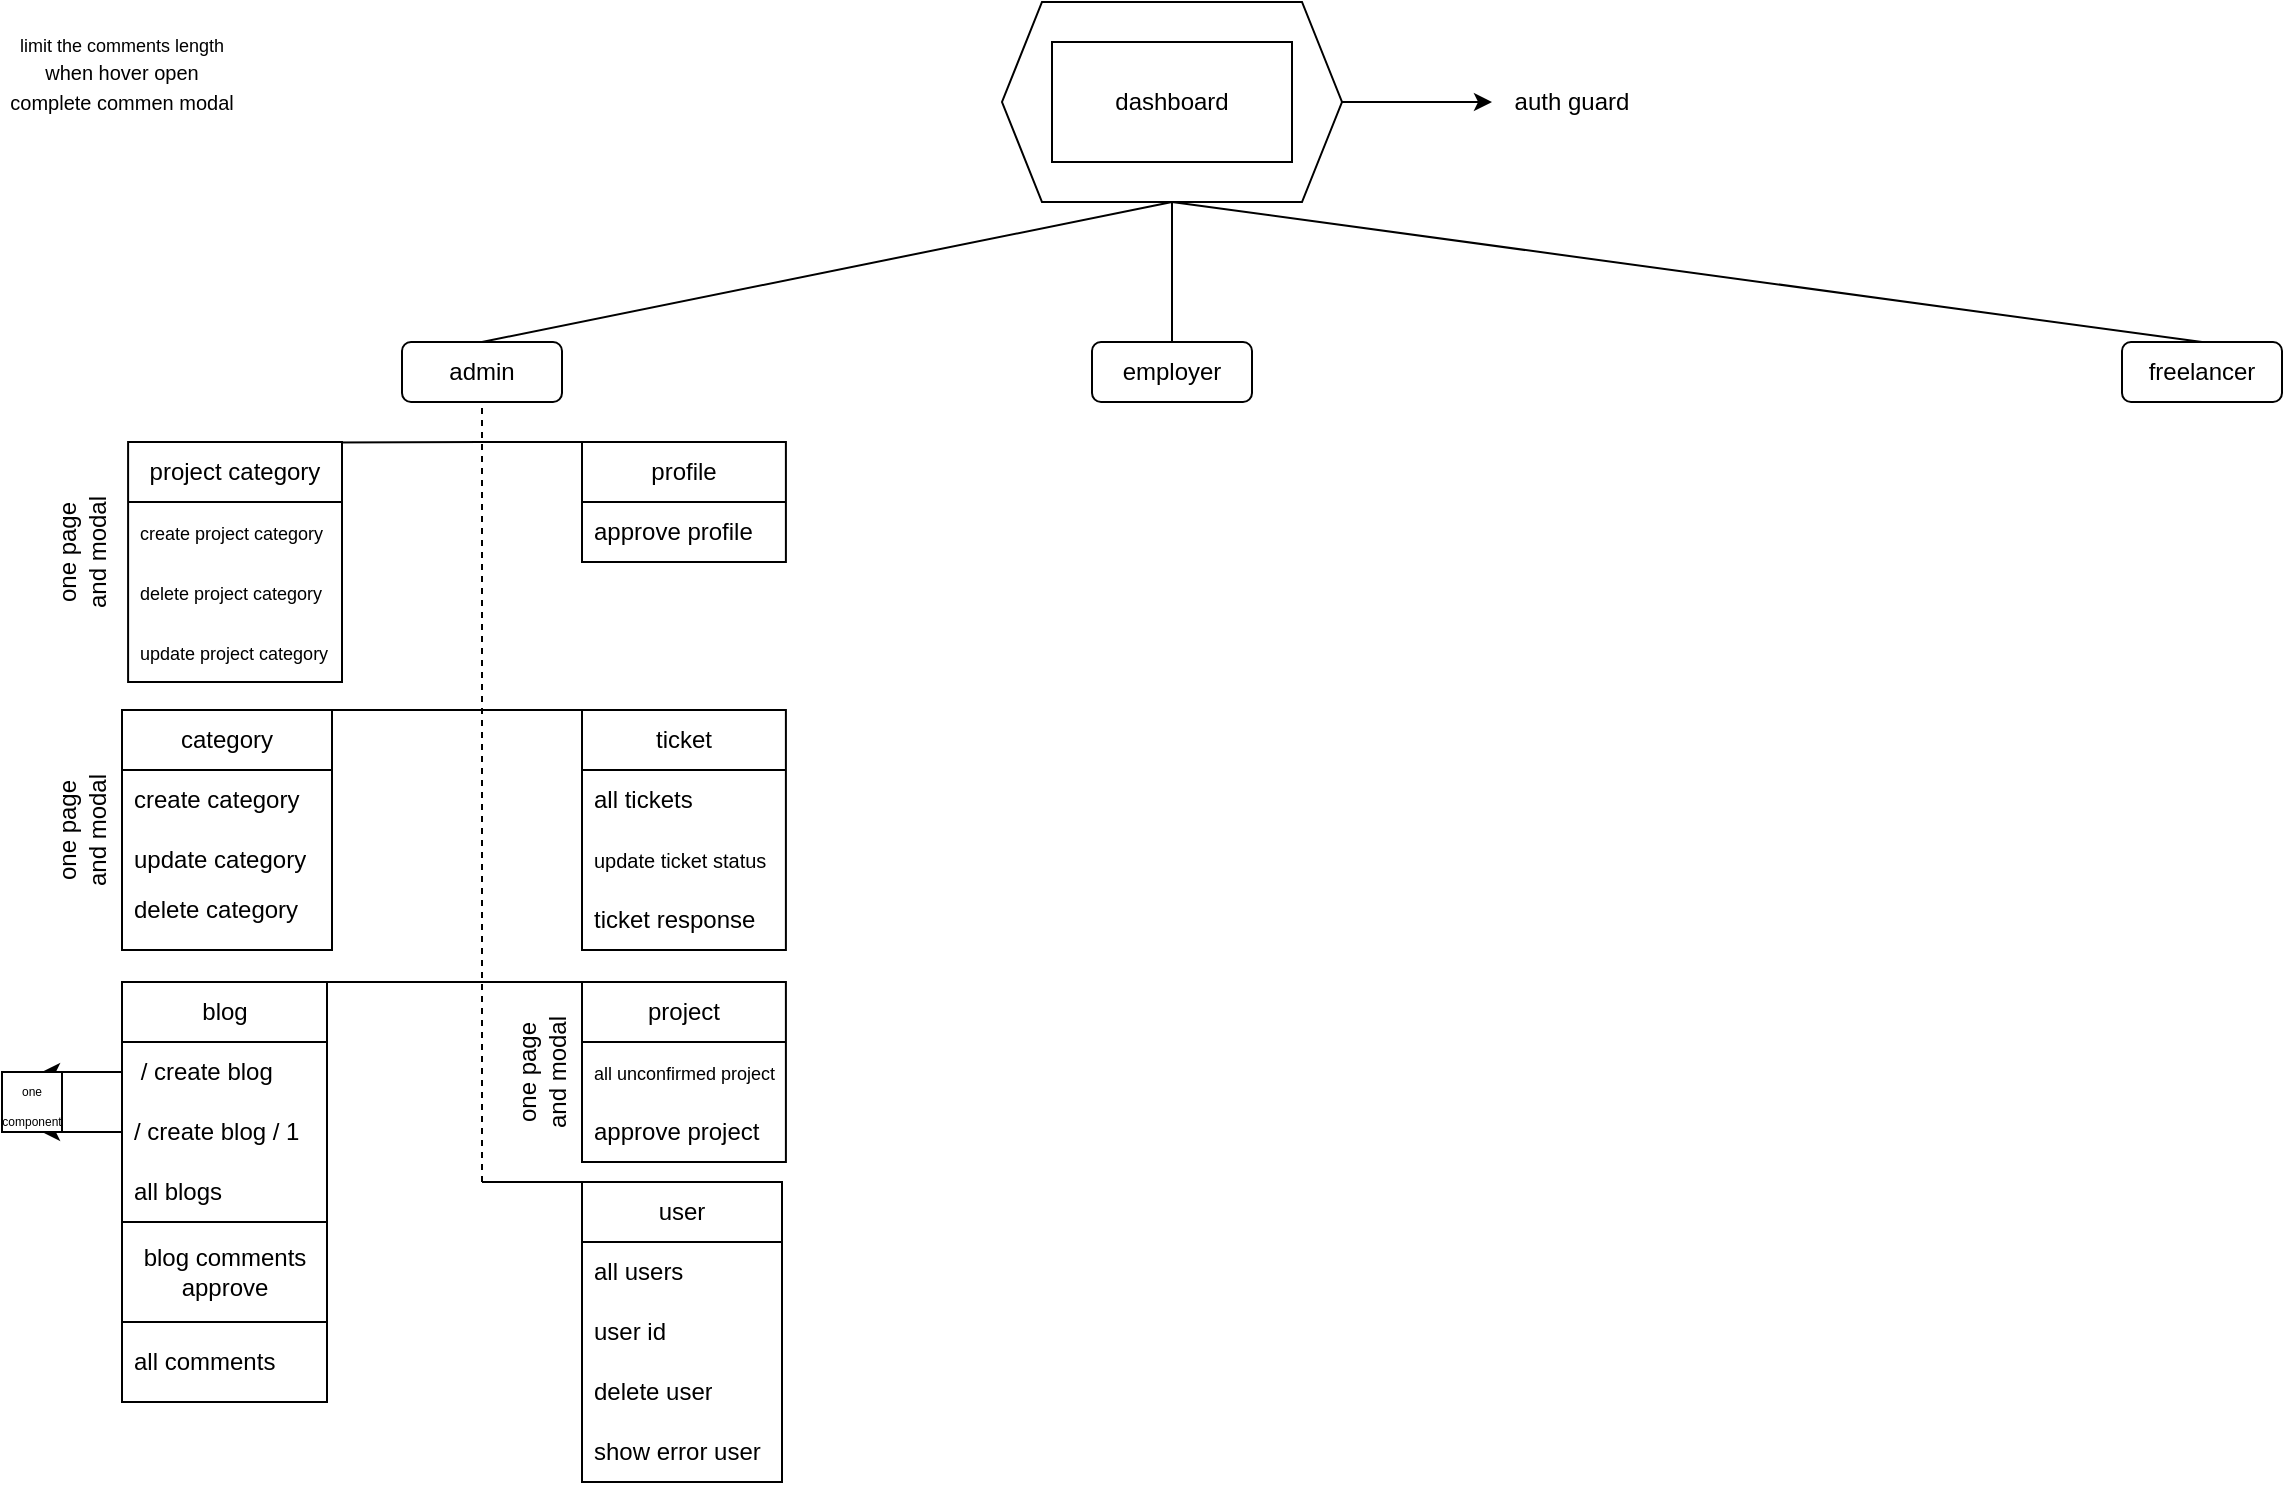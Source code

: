 <mxfile version="25.0.3">
  <diagram name="‫صفحه - 1‬" id="bLqCYTSYj3lAicjzr85S">
    <mxGraphModel dx="797" dy="351" grid="1" gridSize="10" guides="1" tooltips="1" connect="1" arrows="1" fold="1" page="1" pageScale="1" pageWidth="1169" pageHeight="827" math="0" shadow="0">
      <root>
        <mxCell id="0" />
        <mxCell id="1" parent="0" />
        <mxCell id="kuwjXqPEBo-wIi-cXMix-30" value="freelancer" style="rounded=1;whiteSpace=wrap;html=1;" parent="1" vertex="1">
          <mxGeometry x="1060" y="170" width="80" height="30" as="geometry" />
        </mxCell>
        <mxCell id="kuwjXqPEBo-wIi-cXMix-31" value="employer" style="rounded=1;whiteSpace=wrap;html=1;" parent="1" vertex="1">
          <mxGeometry x="545" y="170" width="80" height="30" as="geometry" />
        </mxCell>
        <mxCell id="kuwjXqPEBo-wIi-cXMix-32" value="admin" style="rounded=1;whiteSpace=wrap;html=1;" parent="1" vertex="1">
          <mxGeometry x="200" y="170" width="80" height="30" as="geometry" />
        </mxCell>
        <mxCell id="kuwjXqPEBo-wIi-cXMix-34" value="" style="endArrow=none;html=1;rounded=0;exitX=0.5;exitY=0;exitDx=0;exitDy=0;entryX=0.5;entryY=1;entryDx=0;entryDy=0;" parent="1" source="kuwjXqPEBo-wIi-cXMix-31" edge="1" target="ZuLKpIjIV_RpldXdc8ew-1">
          <mxGeometry width="50" height="50" relative="1" as="geometry">
            <mxPoint x="600" y="140" as="sourcePoint" />
            <mxPoint x="600" y="100" as="targetPoint" />
          </mxGeometry>
        </mxCell>
        <mxCell id="kuwjXqPEBo-wIi-cXMix-35" value="" style="endArrow=none;html=1;rounded=0;exitX=0.5;exitY=0;exitDx=0;exitDy=0;entryX=0.5;entryY=1;entryDx=0;entryDy=0;" parent="1" source="kuwjXqPEBo-wIi-cXMix-32" edge="1" target="ZuLKpIjIV_RpldXdc8ew-1">
          <mxGeometry width="50" height="50" relative="1" as="geometry">
            <mxPoint x="350" y="200" as="sourcePoint" />
            <mxPoint x="590" y="100" as="targetPoint" />
          </mxGeometry>
        </mxCell>
        <mxCell id="kuwjXqPEBo-wIi-cXMix-36" value="" style="endArrow=none;html=1;rounded=0;exitX=0.5;exitY=0;exitDx=0;exitDy=0;entryX=0.5;entryY=1;entryDx=0;entryDy=0;" parent="1" source="kuwjXqPEBo-wIi-cXMix-30" edge="1" target="ZuLKpIjIV_RpldXdc8ew-1">
          <mxGeometry width="50" height="50" relative="1" as="geometry">
            <mxPoint x="830" y="180" as="sourcePoint" />
            <mxPoint x="-260" y="170" as="targetPoint" />
          </mxGeometry>
        </mxCell>
        <mxCell id="kuwjXqPEBo-wIi-cXMix-38" value="" style="endArrow=none;html=1;rounded=0;exitX=0.5;exitY=0;exitDx=0;exitDy=0;" parent="1" edge="1" source="ZuLKpIjIV_RpldXdc8ew-5">
          <mxGeometry width="50" height="50" relative="1" as="geometry">
            <mxPoint x="270" y="164" as="sourcePoint" />
            <mxPoint x="290" y="354" as="targetPoint" />
          </mxGeometry>
        </mxCell>
        <mxCell id="ZuLKpIjIV_RpldXdc8ew-1" value="" style="shape=hexagon;perimeter=hexagonPerimeter2;whiteSpace=wrap;html=1;fixedSize=1;" vertex="1" parent="1">
          <mxGeometry x="500" width="170" height="100" as="geometry" />
        </mxCell>
        <mxCell id="kuwjXqPEBo-wIi-cXMix-28" value="dashboard" style="rounded=0;whiteSpace=wrap;html=1;" parent="1" vertex="1">
          <mxGeometry x="525" y="20" width="120" height="60" as="geometry" />
        </mxCell>
        <mxCell id="ZuLKpIjIV_RpldXdc8ew-2" value="" style="endArrow=classic;html=1;rounded=0;exitX=1;exitY=0.5;exitDx=0;exitDy=0;" edge="1" parent="1" source="ZuLKpIjIV_RpldXdc8ew-1">
          <mxGeometry width="50" height="50" relative="1" as="geometry">
            <mxPoint x="695" y="60" as="sourcePoint" />
            <mxPoint x="745" y="50" as="targetPoint" />
          </mxGeometry>
        </mxCell>
        <mxCell id="ZuLKpIjIV_RpldXdc8ew-3" value="auth guard" style="text;html=1;align=center;verticalAlign=middle;whiteSpace=wrap;rounded=0;" vertex="1" parent="1">
          <mxGeometry x="755" y="35" width="60" height="30" as="geometry" />
        </mxCell>
        <mxCell id="ZuLKpIjIV_RpldXdc8ew-5" value="category" style="swimlane;fontStyle=0;childLayout=stackLayout;horizontal=1;startSize=30;horizontalStack=0;resizeParent=1;resizeParentMax=0;resizeLast=0;collapsible=1;marginBottom=0;whiteSpace=wrap;html=1;" vertex="1" parent="1">
          <mxGeometry x="60" y="354" width="105" height="120" as="geometry">
            <mxRectangle x="227.5" y="280" width="90" height="30" as="alternateBounds" />
          </mxGeometry>
        </mxCell>
        <mxCell id="ZuLKpIjIV_RpldXdc8ew-6" value="create category" style="text;strokeColor=none;fillColor=none;align=left;verticalAlign=middle;spacingLeft=4;spacingRight=4;overflow=hidden;points=[[0,0.5],[1,0.5]];portConstraint=eastwest;rotatable=0;whiteSpace=wrap;html=1;" vertex="1" parent="ZuLKpIjIV_RpldXdc8ew-5">
          <mxGeometry y="30" width="105" height="30" as="geometry" />
        </mxCell>
        <mxCell id="ZuLKpIjIV_RpldXdc8ew-7" value="update category" style="text;strokeColor=none;fillColor=none;align=left;verticalAlign=middle;spacingLeft=4;spacingRight=4;overflow=hidden;points=[[0,0.5],[1,0.5]];portConstraint=eastwest;rotatable=0;whiteSpace=wrap;html=1;" vertex="1" parent="ZuLKpIjIV_RpldXdc8ew-5">
          <mxGeometry y="60" width="105" height="30" as="geometry" />
        </mxCell>
        <mxCell id="ZuLKpIjIV_RpldXdc8ew-8" value="delete category&lt;div&gt;&lt;br&gt;&lt;/div&gt;" style="text;strokeColor=none;fillColor=none;align=left;verticalAlign=middle;spacingLeft=4;spacingRight=4;overflow=hidden;points=[[0,0.5],[1,0.5]];portConstraint=eastwest;rotatable=0;whiteSpace=wrap;html=1;" vertex="1" parent="ZuLKpIjIV_RpldXdc8ew-5">
          <mxGeometry y="90" width="105" height="30" as="geometry" />
        </mxCell>
        <mxCell id="ZuLKpIjIV_RpldXdc8ew-10" value="one page and modal" style="text;html=1;align=center;verticalAlign=middle;whiteSpace=wrap;rounded=0;rotation=-90;" vertex="1" parent="1">
          <mxGeometry x="10" y="399" width="60" height="30" as="geometry" />
        </mxCell>
        <mxCell id="ZuLKpIjIV_RpldXdc8ew-12" value="" style="endArrow=none;html=1;rounded=0;exitX=0.512;exitY=0;exitDx=0;exitDy=0;exitPerimeter=0;" edge="1" parent="1" source="ZuLKpIjIV_RpldXdc8ew-13">
          <mxGeometry width="50" height="50" relative="1" as="geometry">
            <mxPoint x="-70" y="490" as="sourcePoint" />
            <mxPoint x="240" y="490" as="targetPoint" />
          </mxGeometry>
        </mxCell>
        <mxCell id="ZuLKpIjIV_RpldXdc8ew-13" value="blog" style="swimlane;fontStyle=0;childLayout=stackLayout;horizontal=1;startSize=30;horizontalStack=0;resizeParent=1;resizeParentMax=0;resizeLast=0;collapsible=1;marginBottom=0;whiteSpace=wrap;html=1;" vertex="1" parent="1">
          <mxGeometry x="60" y="490" width="102.5" height="210" as="geometry" />
        </mxCell>
        <mxCell id="ZuLKpIjIV_RpldXdc8ew-28" style="edgeStyle=orthogonalEdgeStyle;rounded=0;orthogonalLoop=1;jettySize=auto;html=1;" edge="1" parent="ZuLKpIjIV_RpldXdc8ew-13" source="ZuLKpIjIV_RpldXdc8ew-14">
          <mxGeometry relative="1" as="geometry">
            <mxPoint x="-40" y="45" as="targetPoint" />
          </mxGeometry>
        </mxCell>
        <mxCell id="ZuLKpIjIV_RpldXdc8ew-14" value="&amp;nbsp;/ create blog" style="text;strokeColor=none;fillColor=none;align=left;verticalAlign=middle;spacingLeft=4;spacingRight=4;overflow=hidden;points=[[0,0.5],[1,0.5]];portConstraint=eastwest;rotatable=0;whiteSpace=wrap;html=1;" vertex="1" parent="ZuLKpIjIV_RpldXdc8ew-13">
          <mxGeometry y="30" width="102.5" height="30" as="geometry" />
        </mxCell>
        <mxCell id="ZuLKpIjIV_RpldXdc8ew-30" style="edgeStyle=orthogonalEdgeStyle;rounded=0;orthogonalLoop=1;jettySize=auto;html=1;" edge="1" parent="ZuLKpIjIV_RpldXdc8ew-13" source="ZuLKpIjIV_RpldXdc8ew-15">
          <mxGeometry relative="1" as="geometry">
            <mxPoint x="-40" y="75" as="targetPoint" />
          </mxGeometry>
        </mxCell>
        <mxCell id="ZuLKpIjIV_RpldXdc8ew-15" value="/ create blog / 1" style="text;strokeColor=none;fillColor=none;align=left;verticalAlign=middle;spacingLeft=4;spacingRight=4;overflow=hidden;points=[[0,0.5],[1,0.5]];portConstraint=eastwest;rotatable=0;whiteSpace=wrap;html=1;" vertex="1" parent="ZuLKpIjIV_RpldXdc8ew-13">
          <mxGeometry y="60" width="102.5" height="30" as="geometry" />
        </mxCell>
        <mxCell id="ZuLKpIjIV_RpldXdc8ew-25" value="all blogs" style="text;strokeColor=none;fillColor=none;align=left;verticalAlign=middle;spacingLeft=4;spacingRight=4;overflow=hidden;points=[[0,0.5],[1,0.5]];portConstraint=eastwest;rotatable=0;whiteSpace=wrap;html=1;" vertex="1" parent="ZuLKpIjIV_RpldXdc8ew-13">
          <mxGeometry y="90" width="102.5" height="30" as="geometry" />
        </mxCell>
        <mxCell id="ZuLKpIjIV_RpldXdc8ew-21" value="blog comments approve" style="swimlane;fontStyle=0;childLayout=stackLayout;horizontal=1;startSize=50;horizontalStack=0;resizeParent=1;resizeParentMax=0;resizeLast=0;collapsible=1;marginBottom=0;whiteSpace=wrap;html=1;" vertex="1" parent="ZuLKpIjIV_RpldXdc8ew-13">
          <mxGeometry y="120" width="102.5" height="90" as="geometry" />
        </mxCell>
        <mxCell id="ZuLKpIjIV_RpldXdc8ew-22" value="all comments" style="text;strokeColor=none;fillColor=none;align=left;verticalAlign=middle;spacingLeft=4;spacingRight=4;overflow=hidden;points=[[0,0.5],[1,0.5]];portConstraint=eastwest;rotatable=0;whiteSpace=wrap;html=1;" vertex="1" parent="ZuLKpIjIV_RpldXdc8ew-21">
          <mxGeometry y="50" width="102.5" height="40" as="geometry" />
        </mxCell>
        <mxCell id="ZuLKpIjIV_RpldXdc8ew-18" value="&lt;font style=&quot;font-size: 9px;&quot;&gt;limit the comments length&lt;/font&gt;&lt;div&gt;&lt;font size=&quot;1&quot;&gt;when hover open complete commen modal&lt;/font&gt;&lt;/div&gt;" style="text;html=1;align=center;verticalAlign=middle;whiteSpace=wrap;rounded=0;" vertex="1" parent="1">
          <mxGeometry width="120" height="70" as="geometry" />
        </mxCell>
        <mxCell id="ZuLKpIjIV_RpldXdc8ew-31" value="&lt;font style=&quot;font-size: 6px;&quot;&gt;one component&lt;/font&gt;" style="rounded=0;whiteSpace=wrap;html=1;" vertex="1" parent="1">
          <mxGeometry y="535" width="30" height="30" as="geometry" />
        </mxCell>
        <mxCell id="ZuLKpIjIV_RpldXdc8ew-44" value="" style="endArrow=none;html=1;rounded=0;entryX=0.514;entryY=0.003;entryDx=0;entryDy=0;entryPerimeter=0;" edge="1" parent="1" target="ZuLKpIjIV_RpldXdc8ew-32">
          <mxGeometry width="50" height="50" relative="1" as="geometry">
            <mxPoint x="240" y="220" as="sourcePoint" />
            <mxPoint x="116.525" y="290" as="targetPoint" />
          </mxGeometry>
        </mxCell>
        <mxCell id="ZuLKpIjIV_RpldXdc8ew-46" value="profile" style="swimlane;fontStyle=0;childLayout=stackLayout;horizontal=1;startSize=30;horizontalStack=0;resizeParent=1;resizeParentMax=0;resizeLast=0;collapsible=1;marginBottom=0;whiteSpace=wrap;html=1;" vertex="1" parent="1">
          <mxGeometry x="290.0" y="220" width="101.95" height="60" as="geometry" />
        </mxCell>
        <mxCell id="ZuLKpIjIV_RpldXdc8ew-47" value="approve profile&amp;nbsp;" style="text;strokeColor=none;fillColor=none;align=left;verticalAlign=middle;spacingLeft=4;spacingRight=4;overflow=hidden;points=[[0,0.5],[1,0.5]];portConstraint=eastwest;rotatable=0;whiteSpace=wrap;html=1;" vertex="1" parent="ZuLKpIjIV_RpldXdc8ew-46">
          <mxGeometry y="30" width="101.95" height="30" as="geometry" />
        </mxCell>
        <mxCell id="ZuLKpIjIV_RpldXdc8ew-50" value="" style="endArrow=none;html=1;rounded=0;entryX=0;entryY=0;entryDx=0;entryDy=0;" edge="1" parent="1" target="ZuLKpIjIV_RpldXdc8ew-46">
          <mxGeometry width="50" height="50" relative="1" as="geometry">
            <mxPoint x="240" y="220" as="sourcePoint" />
            <mxPoint x="450" y="190" as="targetPoint" />
          </mxGeometry>
        </mxCell>
        <mxCell id="ZuLKpIjIV_RpldXdc8ew-51" value="one page and modal" style="text;html=1;align=center;verticalAlign=middle;whiteSpace=wrap;rounded=0;rotation=-90;" vertex="1" parent="1">
          <mxGeometry x="10" y="260" width="60" height="30" as="geometry" />
        </mxCell>
        <mxCell id="ZuLKpIjIV_RpldXdc8ew-52" value="project" style="swimlane;fontStyle=0;childLayout=stackLayout;horizontal=1;startSize=30;horizontalStack=0;resizeParent=1;resizeParentMax=0;resizeLast=0;collapsible=1;marginBottom=0;whiteSpace=wrap;html=1;" vertex="1" parent="1">
          <mxGeometry x="290" y="490" width="101.95" height="90" as="geometry" />
        </mxCell>
        <mxCell id="ZuLKpIjIV_RpldXdc8ew-53" value="&lt;font style=&quot;font-size: 9px;&quot;&gt;all unconfirmed project&lt;/font&gt;" style="text;strokeColor=none;fillColor=none;align=left;verticalAlign=middle;spacingLeft=4;spacingRight=4;overflow=hidden;points=[[0,0.5],[1,0.5]];portConstraint=eastwest;rotatable=0;whiteSpace=wrap;html=1;" vertex="1" parent="ZuLKpIjIV_RpldXdc8ew-52">
          <mxGeometry y="30" width="101.95" height="30" as="geometry" />
        </mxCell>
        <mxCell id="ZuLKpIjIV_RpldXdc8ew-59" value="approve pr&lt;span style=&quot;color: rgba(0, 0, 0, 0); font-family: monospace; font-size: 0px; text-wrap-mode: nowrap;&quot;&gt;%3CmxGraphModel%3E%3Croot%3E%3CmxCell%20id%3D%220%22%2F%3E%3CmxCell%20id%3D%221%22%20parent%3D%220%22%2F%3E%3CmxCell%20id%3D%222%22%20value%3D%22profile%22%20style%3D%22swimlane%3BfontStyle%3D0%3BchildLayout%3DstackLayout%3Bhorizontal%3D1%3BstartSize%3D30%3BhorizontalStack%3D0%3BresizeParent%3D1%3BresizeParentMax%3D0%3BresizeLast%3D0%3Bcollapsible%3D1%3BmarginBottom%3D0%3BwhiteSpace%3Dwrap%3Bhtml%3D1%3B%22%20vertex%3D%221%22%20parent%3D%221%22%3E%3CmxGeometry%20x%3D%22528.05%22%20y%3D%22280%22%20width%3D%22101.95%22%20height%3D%2260%22%20as%3D%22geometry%22%2F%3E%3C%2FmxCell%3E%3CmxCell%20id%3D%223%22%20value%3D%22approve%20profile%26amp%3Bnbsp%3B%22%20style%3D%22text%3BstrokeColor%3Dnone%3BfillColor%3Dnone%3Balign%3Dleft%3BverticalAlign%3Dmiddle%3BspacingLeft%3D4%3BspacingRight%3D4%3Boverflow%3Dhidden%3Bpoints%3D%5B%5B0%2C0.5%5D%2C%5B1%2C0.5%5D%5D%3BportConstraint%3Deastwest%3Brotatable%3D0%3BwhiteSpace%3Dwrap%3Bhtml%3D1%3B%22%20vertex%3D%221%22%20parent%3D%222%22%3E%3CmxGeometry%20y%3D%2230%22%20width%3D%22101.95%22%20height%3D%2230%22%20as%3D%22geometry%22%2F%3E%3C%2FmxCell%3E%3C%2Froot%3E%3C%2FmxGraphModel%3E&lt;/span&gt;oject" style="text;strokeColor=none;fillColor=none;align=left;verticalAlign=middle;spacingLeft=4;spacingRight=4;overflow=hidden;points=[[0,0.5],[1,0.5]];portConstraint=eastwest;rotatable=0;whiteSpace=wrap;html=1;" vertex="1" parent="ZuLKpIjIV_RpldXdc8ew-52">
          <mxGeometry y="60" width="101.95" height="30" as="geometry" />
        </mxCell>
        <mxCell id="ZuLKpIjIV_RpldXdc8ew-54" value="" style="endArrow=none;html=1;rounded=0;entryX=0;entryY=0;entryDx=0;entryDy=0;" edge="1" parent="1" target="ZuLKpIjIV_RpldXdc8ew-52">
          <mxGeometry width="50" height="50" relative="1" as="geometry">
            <mxPoint x="240" y="490" as="sourcePoint" />
            <mxPoint x="510" y="195" as="targetPoint" />
          </mxGeometry>
        </mxCell>
        <mxCell id="ZuLKpIjIV_RpldXdc8ew-32" value="project category" style="swimlane;fontStyle=0;childLayout=stackLayout;horizontal=1;startSize=30;horizontalStack=0;resizeParent=1;resizeParentMax=0;resizeLast=0;collapsible=1;marginBottom=0;whiteSpace=wrap;html=1;" vertex="1" parent="1">
          <mxGeometry x="63.05" y="220" width="106.95" height="120" as="geometry" />
        </mxCell>
        <mxCell id="ZuLKpIjIV_RpldXdc8ew-33" value="&lt;font style=&quot;font-size: 9px;&quot;&gt;create project category&lt;/font&gt;" style="text;strokeColor=none;fillColor=none;align=left;verticalAlign=middle;spacingLeft=4;spacingRight=4;overflow=hidden;points=[[0,0.5],[1,0.5]];portConstraint=eastwest;rotatable=0;whiteSpace=wrap;html=1;" vertex="1" parent="ZuLKpIjIV_RpldXdc8ew-32">
          <mxGeometry y="30" width="106.95" height="30" as="geometry" />
        </mxCell>
        <mxCell id="ZuLKpIjIV_RpldXdc8ew-34" value="&lt;font style=&quot;font-size: 9px;&quot;&gt;delete project category&amp;nbsp;&lt;/font&gt;" style="text;strokeColor=none;fillColor=none;align=left;verticalAlign=middle;spacingLeft=4;spacingRight=4;overflow=hidden;points=[[0,0.5],[1,0.5]];portConstraint=eastwest;rotatable=0;whiteSpace=wrap;html=1;" vertex="1" parent="ZuLKpIjIV_RpldXdc8ew-32">
          <mxGeometry y="60" width="106.95" height="30" as="geometry" />
        </mxCell>
        <mxCell id="ZuLKpIjIV_RpldXdc8ew-35" value="&lt;font style=&quot;font-size: 9px;&quot;&gt;update project category&lt;/font&gt;" style="text;strokeColor=none;fillColor=none;align=left;verticalAlign=middle;spacingLeft=4;spacingRight=4;overflow=hidden;points=[[0,0.5],[1,0.5]];portConstraint=eastwest;rotatable=0;whiteSpace=wrap;html=1;" vertex="1" parent="ZuLKpIjIV_RpldXdc8ew-32">
          <mxGeometry y="90" width="106.95" height="30" as="geometry" />
        </mxCell>
        <mxCell id="ZuLKpIjIV_RpldXdc8ew-60" value="one page and modal" style="text;html=1;align=center;verticalAlign=middle;whiteSpace=wrap;rounded=0;rotation=-90;" vertex="1" parent="1">
          <mxGeometry x="240" y="520" width="60" height="30" as="geometry" />
        </mxCell>
        <mxCell id="ZuLKpIjIV_RpldXdc8ew-66" value="ticket" style="swimlane;fontStyle=0;childLayout=stackLayout;horizontal=1;startSize=30;horizontalStack=0;resizeParent=1;resizeParentMax=0;resizeLast=0;collapsible=1;marginBottom=0;whiteSpace=wrap;html=1;" vertex="1" parent="1">
          <mxGeometry x="290" y="354" width="101.95" height="120" as="geometry" />
        </mxCell>
        <mxCell id="ZuLKpIjIV_RpldXdc8ew-67" value="all tickets&amp;nbsp;" style="text;strokeColor=none;fillColor=none;align=left;verticalAlign=middle;spacingLeft=4;spacingRight=4;overflow=hidden;points=[[0,0.5],[1,0.5]];portConstraint=eastwest;rotatable=0;whiteSpace=wrap;html=1;" vertex="1" parent="ZuLKpIjIV_RpldXdc8ew-66">
          <mxGeometry y="30" width="101.95" height="30" as="geometry" />
        </mxCell>
        <mxCell id="ZuLKpIjIV_RpldXdc8ew-68" value="&lt;font style=&quot;font-size: 10px;&quot;&gt;update ticket status&lt;/font&gt;" style="text;strokeColor=none;fillColor=none;align=left;verticalAlign=middle;spacingLeft=4;spacingRight=4;overflow=hidden;points=[[0,0.5],[1,0.5]];portConstraint=eastwest;rotatable=0;whiteSpace=wrap;html=1;" vertex="1" parent="ZuLKpIjIV_RpldXdc8ew-66">
          <mxGeometry y="60" width="101.95" height="30" as="geometry" />
        </mxCell>
        <mxCell id="ZuLKpIjIV_RpldXdc8ew-69" value="ticket response" style="text;strokeColor=none;fillColor=none;align=left;verticalAlign=middle;spacingLeft=4;spacingRight=4;overflow=hidden;points=[[0,0.5],[1,0.5]];portConstraint=eastwest;rotatable=0;whiteSpace=wrap;html=1;" vertex="1" parent="ZuLKpIjIV_RpldXdc8ew-66">
          <mxGeometry y="90" width="101.95" height="30" as="geometry" />
        </mxCell>
        <mxCell id="ZuLKpIjIV_RpldXdc8ew-74" value="" style="endArrow=none;html=1;rounded=0;entryX=0.5;entryY=0;entryDx=0;entryDy=0;" edge="1" parent="1" target="ZuLKpIjIV_RpldXdc8ew-66">
          <mxGeometry width="50" height="50" relative="1" as="geometry">
            <mxPoint x="230" y="354" as="sourcePoint" />
            <mxPoint x="590" y="84" as="targetPoint" />
          </mxGeometry>
        </mxCell>
        <mxCell id="ZuLKpIjIV_RpldXdc8ew-76" value="" style="endArrow=none;dashed=1;html=1;rounded=0;entryX=0.5;entryY=1;entryDx=0;entryDy=0;" edge="1" parent="1" target="kuwjXqPEBo-wIi-cXMix-32">
          <mxGeometry width="50" height="50" relative="1" as="geometry">
            <mxPoint x="240" y="590" as="sourcePoint" />
            <mxPoint x="430" y="190" as="targetPoint" />
          </mxGeometry>
        </mxCell>
        <mxCell id="ZuLKpIjIV_RpldXdc8ew-80" value="user" style="swimlane;fontStyle=0;childLayout=stackLayout;horizontal=1;startSize=30;horizontalStack=0;resizeParent=1;resizeParentMax=0;resizeLast=0;collapsible=1;marginBottom=0;whiteSpace=wrap;html=1;" vertex="1" parent="1">
          <mxGeometry x="290" y="590" width="100" height="150" as="geometry" />
        </mxCell>
        <mxCell id="ZuLKpIjIV_RpldXdc8ew-81" value="all users" style="text;strokeColor=none;fillColor=none;align=left;verticalAlign=middle;spacingLeft=4;spacingRight=4;overflow=hidden;points=[[0,0.5],[1,0.5]];portConstraint=eastwest;rotatable=0;whiteSpace=wrap;html=1;" vertex="1" parent="ZuLKpIjIV_RpldXdc8ew-80">
          <mxGeometry y="30" width="100" height="30" as="geometry" />
        </mxCell>
        <mxCell id="ZuLKpIjIV_RpldXdc8ew-82" value="user id&amp;nbsp;" style="text;strokeColor=none;fillColor=none;align=left;verticalAlign=middle;spacingLeft=4;spacingRight=4;overflow=hidden;points=[[0,0.5],[1,0.5]];portConstraint=eastwest;rotatable=0;whiteSpace=wrap;html=1;" vertex="1" parent="ZuLKpIjIV_RpldXdc8ew-80">
          <mxGeometry y="60" width="100" height="30" as="geometry" />
        </mxCell>
        <mxCell id="ZuLKpIjIV_RpldXdc8ew-83" value="delete user" style="text;strokeColor=none;fillColor=none;align=left;verticalAlign=middle;spacingLeft=4;spacingRight=4;overflow=hidden;points=[[0,0.5],[1,0.5]];portConstraint=eastwest;rotatable=0;whiteSpace=wrap;html=1;" vertex="1" parent="ZuLKpIjIV_RpldXdc8ew-80">
          <mxGeometry y="90" width="100" height="30" as="geometry" />
        </mxCell>
        <mxCell id="ZuLKpIjIV_RpldXdc8ew-85" value="show error user&amp;nbsp;" style="text;strokeColor=none;fillColor=none;align=left;verticalAlign=middle;spacingLeft=4;spacingRight=4;overflow=hidden;points=[[0,0.5],[1,0.5]];portConstraint=eastwest;rotatable=0;whiteSpace=wrap;html=1;" vertex="1" parent="ZuLKpIjIV_RpldXdc8ew-80">
          <mxGeometry y="120" width="100" height="30" as="geometry" />
        </mxCell>
        <mxCell id="ZuLKpIjIV_RpldXdc8ew-84" value="" style="endArrow=none;html=1;rounded=0;entryX=0.5;entryY=0;entryDx=0;entryDy=0;" edge="1" parent="1" target="ZuLKpIjIV_RpldXdc8ew-80">
          <mxGeometry width="50" height="50" relative="1" as="geometry">
            <mxPoint x="240" y="590" as="sourcePoint" />
            <mxPoint x="420" y="560" as="targetPoint" />
          </mxGeometry>
        </mxCell>
      </root>
    </mxGraphModel>
  </diagram>
</mxfile>
